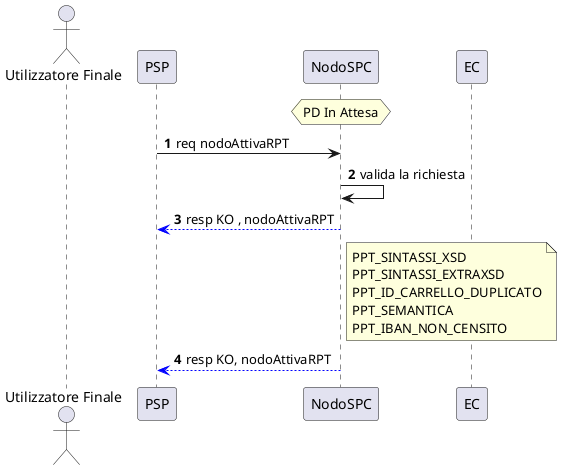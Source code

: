 @startuml
autonumber


actor "Utilizzatore Finale" as Cittadino
participant PSP
participant NodoSPC
participant EC


hnote over NodoSPC : PD In Attesa

PSP -> NodoSPC : req nodoAttivaRPT
NodoSPC -> NodoSPC : valida la richiesta


NodoSPC -[#0000FF]-> PSP: resp KO , nodoAttivaRPT
note right NodoSPC :  PPT_SINTASSI_XSD\nPPT_SINTASSI_EXTRAXSD\nPPT_ID_CARRELLO_DUPLICATO\nPPT_SEMANTICA\nPPT_IBAN_NON_CENSITO
NodoSPC -[#0000FF]-> PSP: resp KO, nodoAttivaRPT



@enduml